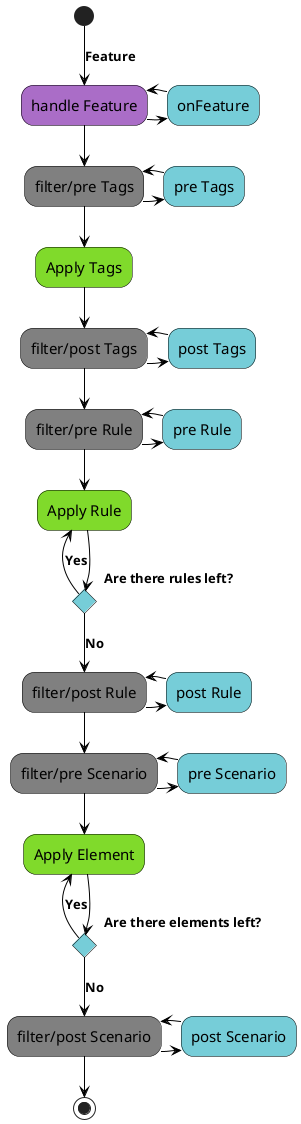 @startuml
skinparam activity {
BackgroundColor #76CDD8
BackgroundColor<<apply>> #80DA2B
BackgroundColor<<filter>> #808080
BackgroundColor<<handle>> #AA6DC7
ArrowColor black
ArrowFontSize 13
ArrowFontStyle bold
ArrowFontName Segoe UI
BorderColor black
FontName Segoe UI
FontSize 15
}
(*) -->[Feature] "handle Feature"
-right-> "onFeature"
-left-> "handle Feature"<<handle>>
--> "filter/pre Tags"<<filter>>
-right-> "pre Tags"
-left-> "filter/pre Tags"
--> "Apply Tags"<<apply>>
--> "filter/post Tags"<<filter>>
-right-> "post Tags"
-left-> "filter/post Tags"
--> "filter/pre Rule"<<filter>>
-right-> "pre Rule"
-left-> "filter/pre Rule"
--> "Apply Rule"<<apply>>
If "Are there rules left?"
-left->[Yes] "Apply Rule"
else
--> [No] "filter/post Rule"
-right-> "post Rule"
-left-> "filter/post Rule"<<filter>>
--> "filter/pre Scenario"<<filter>>
-right-> "pre Scenario"
-left-> "filter/pre Scenario"
--> "Apply Element"<<apply>>
If "Are there elements left?"
-left->[Yes] "Apply Element"<<apply>>
else
-->[No] "filter/post Scenario"<<filter>>
-right-> "post Scenario"
-left-> "filter/post Scenario"
--> (*)
@enduml